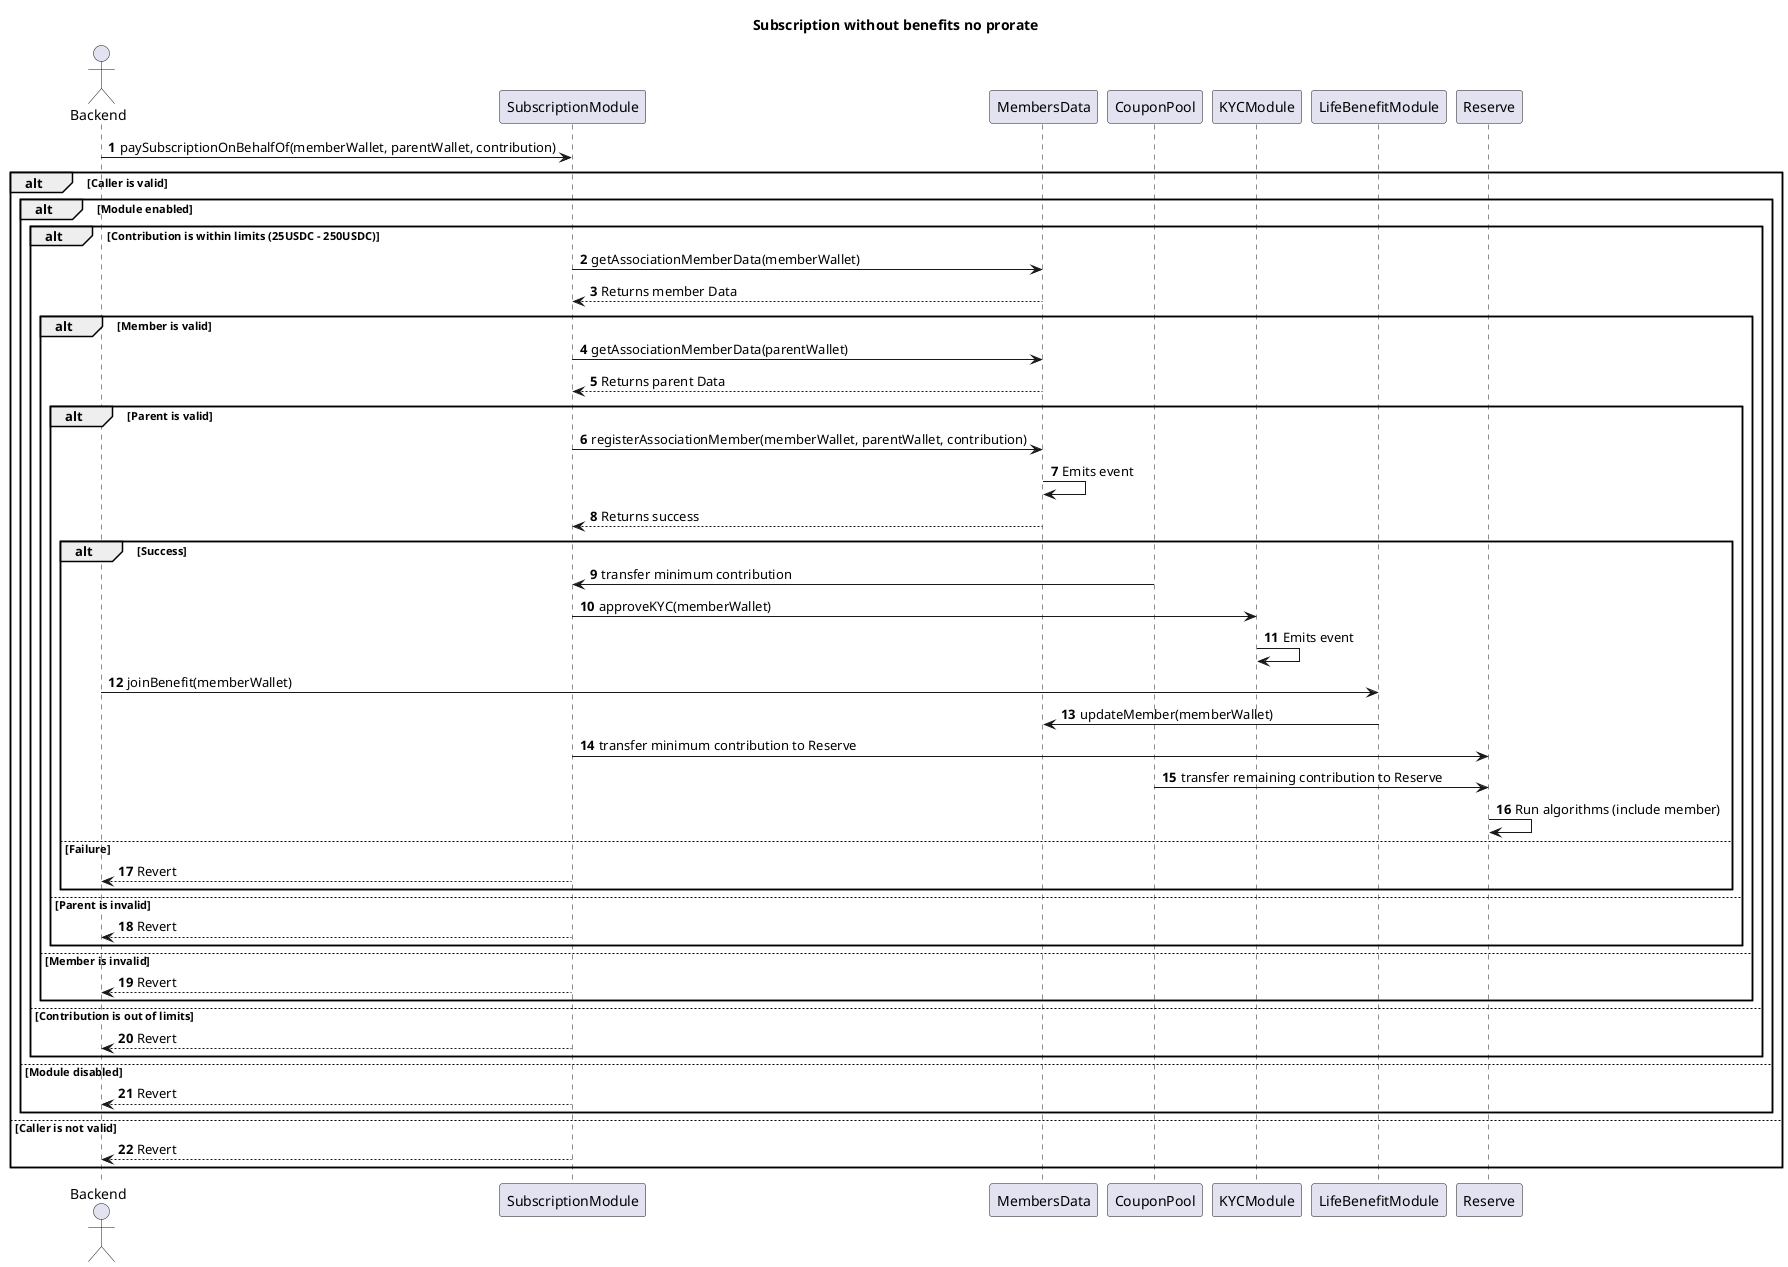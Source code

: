 @startuml Subscriptions with benefits no prorate
title Subscription without benefits no prorate
autonumber

actor Backend
participant SubscriptionModule
participant MembersData
participant CouponPool
participant KYCModule
participant LifeBenefitModule
participant Reserve

Backend -> SubscriptionModule: paySubscriptionOnBehalfOf(memberWallet, parentWallet, contribution)

alt Caller is valid
  alt Module enabled
    alt Contribution is within limits (25USDC - 250USDC)
      SubscriptionModule -> MembersData: getAssociationMemberData(memberWallet)
      MembersData --> SubscriptionModule: Returns member Data

      alt Member is valid
        SubscriptionModule -> MembersData: getAssociationMemberData(parentWallet)
        MembersData --> SubscriptionModule: Returns parent Data

        alt Parent is valid
          SubscriptionModule -> MembersData: registerAssociationMember(memberWallet, parentWallet, contribution)
          MembersData -> MembersData: Emits event
          MembersData --> SubscriptionModule: Returns success

          alt Success
            CouponPool -> SubscriptionModule: transfer minimum contribution
            SubscriptionModule -> KYCModule: approveKYC(memberWallet)
            KYCModule -> KYCModule: Emits event
            Backend -> LifeBenefitModule: joinBenefit(memberWallet)
            LifeBenefitModule -> MembersData: updateMember(memberWallet)
            SubscriptionModule -> Reserve: transfer minimum contribution to Reserve
            CouponPool -> Reserve: transfer remaining contribution to Reserve
            Reserve -> Reserve: Run algorithms (include member)

          else Failure
            SubscriptionModule --> Backend: Revert
          end

        else Parent is invalid
          SubscriptionModule --> Backend: Revert
        end

      else Member is invalid 
        SubscriptionModule --> Backend: Revert
      end

    else Contribution is out of limits
      SubscriptionModule --> Backend: Revert
    end

  else Module disabled
    SubscriptionModule --> Backend: Revert
  end

else Caller is not valid
  SubscriptionModule --> Backend: Revert
end

@enduml
